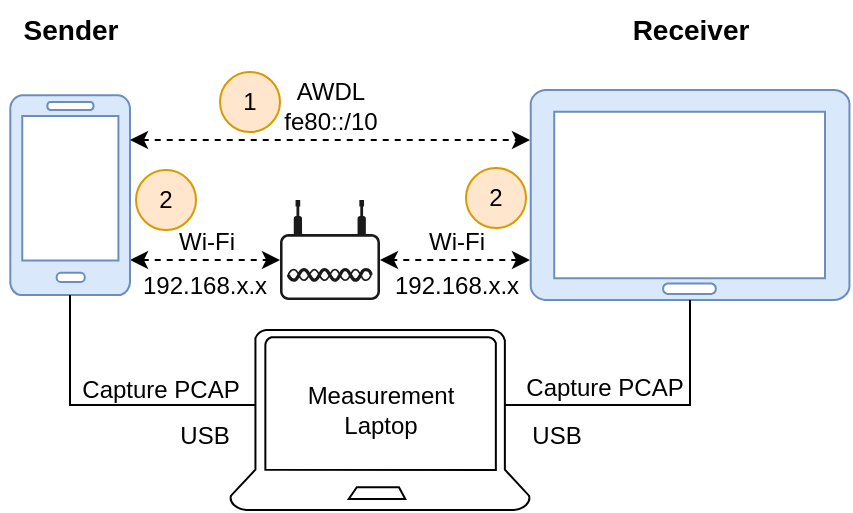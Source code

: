 <mxfile version="24.4.8" type="device">
  <diagram name="Page-1" id="tMPGpnKy-ZowUA-VL0b9">
    <mxGraphModel dx="569" dy="753" grid="1" gridSize="10" guides="1" tooltips="1" connect="1" arrows="1" fold="1" page="1" pageScale="1" pageWidth="850" pageHeight="1100" math="0" shadow="0">
      <root>
        <mxCell id="0" />
        <mxCell id="1" parent="0" />
        <mxCell id="YQZZ349gFMulnjvtB14E-4" value="Wi-Fi" style="edgeStyle=orthogonalEdgeStyle;rounded=0;orthogonalLoop=1;jettySize=auto;html=1;startArrow=classic;startFill=1;dashed=1;labelBackgroundColor=none;verticalAlign=bottom;fontSize=12;" parent="1" source="GLRb8waI0ZLwu5YfJsHA-3" target="YQZZ349gFMulnjvtB14E-1" edge="1">
          <mxGeometry relative="1" as="geometry">
            <Array as="points">
              <mxPoint x="200" y="140" />
              <mxPoint x="200" y="140" />
            </Array>
          </mxGeometry>
        </mxCell>
        <mxCell id="GLRb8waI0ZLwu5YfJsHA-3" value="" style="verticalLabelPosition=bottom;html=1;verticalAlign=top;align=center;shape=mxgraph.azure.mobile;pointerEvents=1;fillColor=#dae8fc;strokeColor=#6c8ebf;" parent="1" vertex="1">
          <mxGeometry x="100" y="57.5" width="60" height="100" as="geometry" />
        </mxCell>
        <mxCell id="YQZZ349gFMulnjvtB14E-3" value="Wi-Fi" style="edgeStyle=orthogonalEdgeStyle;rounded=0;orthogonalLoop=1;jettySize=auto;html=1;startArrow=classic;startFill=1;dashed=1;verticalAlign=bottom;fontSize=12;labelBackgroundColor=none;" parent="1" source="GLRb8waI0ZLwu5YfJsHA-5" target="YQZZ349gFMulnjvtB14E-1" edge="1">
          <mxGeometry relative="1" as="geometry">
            <Array as="points">
              <mxPoint x="320" y="140" />
              <mxPoint x="320" y="140" />
            </Array>
          </mxGeometry>
        </mxCell>
        <mxCell id="GLRb8waI0ZLwu5YfJsHA-5" value="" style="verticalLabelPosition=bottom;html=1;verticalAlign=top;align=center;shape=mxgraph.azure.tablet;pointerEvents=1;fillColor=#dae8fc;strokeColor=#6c8ebf;" parent="1" vertex="1">
          <mxGeometry x="360" y="55" width="160" height="105" as="geometry" />
        </mxCell>
        <mxCell id="voaq_ugr3uCPQvjhjeNq-3" value="&lt;span style=&quot;font-weight: normal; font-size: 12px;&quot;&gt;AWDL&lt;/span&gt;&lt;div style=&quot;font-size: 12px;&quot;&gt;&lt;span style=&quot;font-weight: normal; font-size: 12px;&quot;&gt;fe80::/10&lt;/span&gt;&lt;br style=&quot;font-size: 12px;&quot;&gt;&lt;/div&gt;" style="endArrow=classic;dashed=1;html=1;strokeWidth=1;rounded=0;startArrow=classic;startFill=1;endFill=1;fontStyle=1;fontSize=12;labelBorderColor=none;textShadow=0;spacingLeft=0;spacingRight=0;spacing=2;labelBackgroundColor=none;verticalAlign=bottom;edgeStyle=orthogonalEdgeStyle;" parent="1" edge="1">
          <mxGeometry x="-0.0" width="50" height="50" relative="1" as="geometry">
            <mxPoint x="160" y="80" as="sourcePoint" />
            <mxPoint x="360" y="80" as="targetPoint" />
            <Array as="points">
              <mxPoint x="160" y="80" />
              <mxPoint x="360" y="80" />
            </Array>
            <mxPoint as="offset" />
          </mxGeometry>
        </mxCell>
        <mxCell id="voaq_ugr3uCPQvjhjeNq-4" value="Sender" style="text;html=1;align=center;verticalAlign=middle;resizable=0;points=[];autosize=1;strokeColor=none;fillColor=none;fontSize=14;fontStyle=1" parent="1" vertex="1">
          <mxGeometry x="95" y="10" width="70" height="30" as="geometry" />
        </mxCell>
        <mxCell id="voaq_ugr3uCPQvjhjeNq-6" value="" style="verticalLabelPosition=bottom;html=1;verticalAlign=top;align=center;strokeColor=default;fillColor=#FFFFFF;shape=mxgraph.azure.laptop;pointerEvents=1;" parent="1" vertex="1">
          <mxGeometry x="210" y="175" width="150" height="90" as="geometry" />
        </mxCell>
        <mxCell id="voaq_ugr3uCPQvjhjeNq-8" value="Capture PCAP" style="endArrow=none;html=1;rounded=0;exitX=0.5;exitY=1;exitDx=0;exitDy=0;exitPerimeter=0;fontSize=12;fontStyle=0;labelBackgroundColor=none;verticalAlign=bottom;" parent="1" source="GLRb8waI0ZLwu5YfJsHA-3" edge="1">
          <mxGeometry x="0.351" y="-1" width="50" height="50" relative="1" as="geometry">
            <mxPoint x="130" y="170" as="sourcePoint" />
            <mxPoint x="223" y="212.5" as="targetPoint" />
            <Array as="points">
              <mxPoint x="130" y="212.5" />
            </Array>
            <mxPoint as="offset" />
          </mxGeometry>
        </mxCell>
        <mxCell id="voaq_ugr3uCPQvjhjeNq-9" value="USB" style="text;html=1;align=center;verticalAlign=middle;resizable=0;points=[];autosize=1;strokeColor=none;fillColor=none;" parent="1" vertex="1">
          <mxGeometry x="172" y="212.5" width="50" height="30" as="geometry" />
        </mxCell>
        <mxCell id="voaq_ugr3uCPQvjhjeNq-10" value="Receiver" style="text;html=1;align=center;verticalAlign=middle;resizable=0;points=[];autosize=1;strokeColor=none;fillColor=none;fontSize=14;fontStyle=1" parent="1" vertex="1">
          <mxGeometry x="400" y="10" width="80" height="30" as="geometry" />
        </mxCell>
        <mxCell id="voaq_ugr3uCPQvjhjeNq-11" value="Capture PCAP" style="endArrow=none;html=1;rounded=0;entryX=0.5;entryY=1;entryDx=0;entryDy=0;entryPerimeter=0;fontStyle=0;fontSize=12;verticalAlign=bottom;labelBackgroundColor=none;" parent="1" target="GLRb8waI0ZLwu5YfJsHA-5" edge="1">
          <mxGeometry x="-0.323" width="50" height="50" relative="1" as="geometry">
            <mxPoint x="347" y="212.5" as="sourcePoint" />
            <mxPoint x="440" y="172.5" as="targetPoint" />
            <Array as="points">
              <mxPoint x="440" y="212.5" />
            </Array>
            <mxPoint as="offset" />
          </mxGeometry>
        </mxCell>
        <mxCell id="voaq_ugr3uCPQvjhjeNq-12" value="USB" style="text;html=1;align=center;verticalAlign=middle;resizable=0;points=[];autosize=1;strokeColor=none;fillColor=none;" parent="1" vertex="1">
          <mxGeometry x="348" y="212.5" width="50" height="30" as="geometry" />
        </mxCell>
        <mxCell id="voaq_ugr3uCPQvjhjeNq-13" value="&lt;div&gt;Measurement&lt;/div&gt;&lt;div&gt;Laptop&lt;br&gt;&lt;/div&gt;" style="text;html=1;align=center;verticalAlign=middle;resizable=0;points=[];autosize=1;strokeColor=none;fillColor=none;" parent="1" vertex="1">
          <mxGeometry x="235" y="195" width="100" height="40" as="geometry" />
        </mxCell>
        <mxCell id="YQZZ349gFMulnjvtB14E-1" value="" style="points=[[0.03,0.36,0],[0.18,0,0],[0.5,0.34,0],[0.82,0,0],[0.97,0.36,0],[1,0.67,0],[0.975,0.975,0],[0.5,1,0],[0.025,0.975,0],[0,0.67,0]];verticalLabelPosition=bottom;sketch=0;html=1;verticalAlign=top;aspect=fixed;align=center;pointerEvents=1;shape=mxgraph.cisco19.wireless_access_point;fillColor=#1A1A1A;strokeColor=none;" parent="1" vertex="1">
          <mxGeometry x="235" y="110" width="50" height="50" as="geometry" />
        </mxCell>
        <mxCell id="YQZZ349gFMulnjvtB14E-2" value="1" style="ellipse;whiteSpace=wrap;html=1;aspect=fixed;fillColor=#ffe6cc;strokeColor=#d79b00;" parent="1" vertex="1">
          <mxGeometry x="205" y="46" width="30" height="30" as="geometry" />
        </mxCell>
        <mxCell id="YQZZ349gFMulnjvtB14E-5" value="192.168.x.x" style="text;html=1;align=center;verticalAlign=middle;resizable=0;points=[];autosize=1;strokeColor=none;fillColor=none;spacing=0;" parent="1" vertex="1">
          <mxGeometry x="283" y="143" width="80" height="20" as="geometry" />
        </mxCell>
        <mxCell id="YQZZ349gFMulnjvtB14E-6" value="192.168.x.x" style="text;html=1;align=center;verticalAlign=middle;resizable=0;points=[];autosize=1;strokeColor=none;fillColor=none;spacing=0;" parent="1" vertex="1">
          <mxGeometry x="157" y="143" width="80" height="20" as="geometry" />
        </mxCell>
        <mxCell id="YQZZ349gFMulnjvtB14E-7" value="2" style="ellipse;whiteSpace=wrap;html=1;aspect=fixed;fillColor=#ffe6cc;strokeColor=#d79b00;" parent="1" vertex="1">
          <mxGeometry x="163" y="95" width="30" height="30" as="geometry" />
        </mxCell>
        <mxCell id="YQZZ349gFMulnjvtB14E-8" value="2" style="ellipse;whiteSpace=wrap;html=1;aspect=fixed;fillColor=#ffe6cc;strokeColor=#d79b00;" parent="1" vertex="1">
          <mxGeometry x="328" y="94" width="30" height="30" as="geometry" />
        </mxCell>
      </root>
    </mxGraphModel>
  </diagram>
</mxfile>
